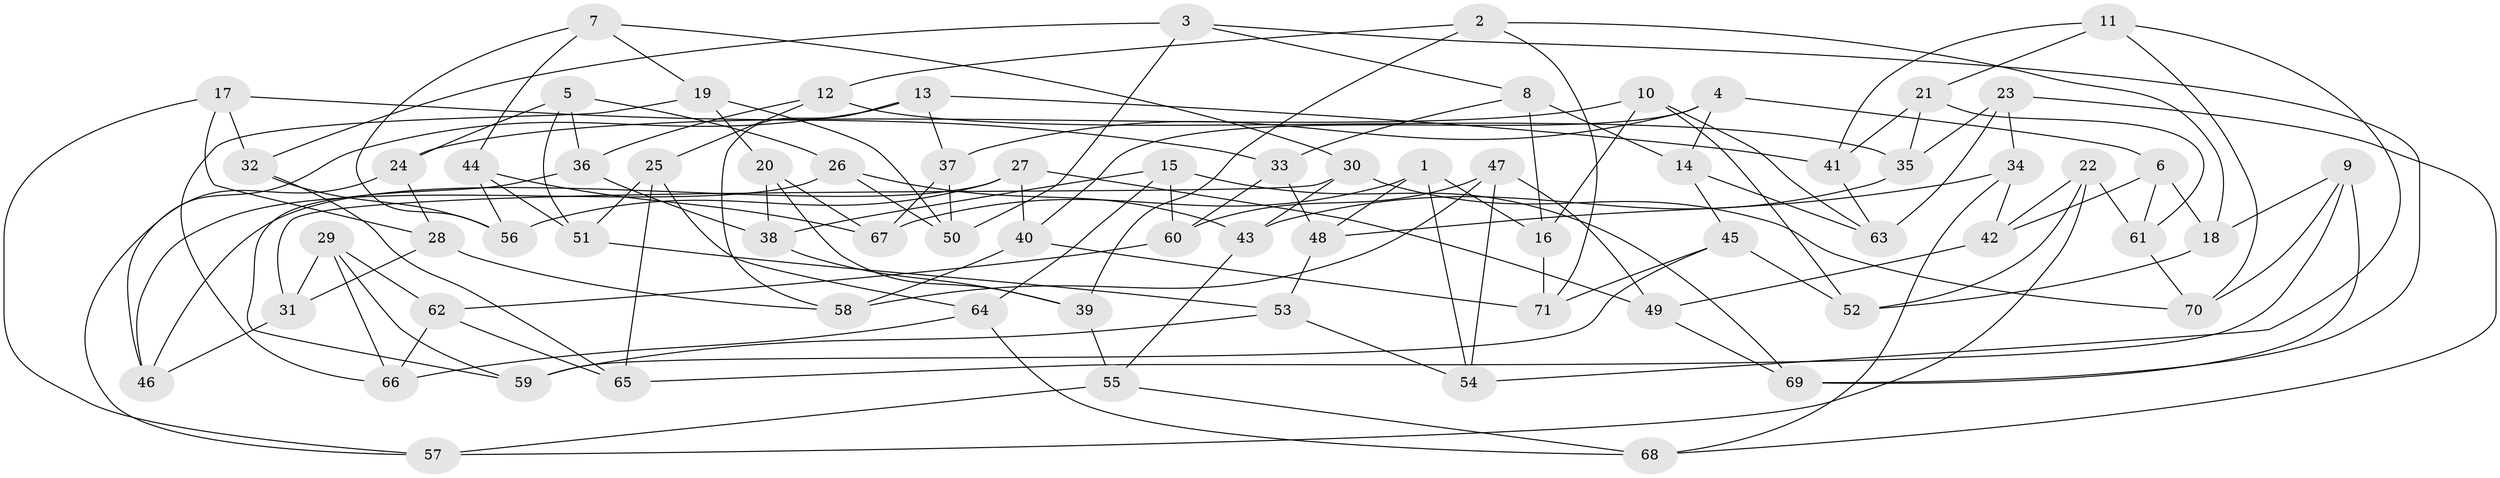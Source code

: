// coarse degree distribution, {6: 0.4883720930232558, 5: 0.16279069767441862, 4: 0.32558139534883723, 3: 0.023255813953488372}
// Generated by graph-tools (version 1.1) at 2025/52/02/27/25 19:52:31]
// undirected, 71 vertices, 142 edges
graph export_dot {
graph [start="1"]
  node [color=gray90,style=filled];
  1;
  2;
  3;
  4;
  5;
  6;
  7;
  8;
  9;
  10;
  11;
  12;
  13;
  14;
  15;
  16;
  17;
  18;
  19;
  20;
  21;
  22;
  23;
  24;
  25;
  26;
  27;
  28;
  29;
  30;
  31;
  32;
  33;
  34;
  35;
  36;
  37;
  38;
  39;
  40;
  41;
  42;
  43;
  44;
  45;
  46;
  47;
  48;
  49;
  50;
  51;
  52;
  53;
  54;
  55;
  56;
  57;
  58;
  59;
  60;
  61;
  62;
  63;
  64;
  65;
  66;
  67;
  68;
  69;
  70;
  71;
  1 -- 48;
  1 -- 54;
  1 -- 16;
  1 -- 67;
  2 -- 18;
  2 -- 71;
  2 -- 39;
  2 -- 12;
  3 -- 69;
  3 -- 50;
  3 -- 32;
  3 -- 8;
  4 -- 40;
  4 -- 6;
  4 -- 14;
  4 -- 37;
  5 -- 26;
  5 -- 51;
  5 -- 36;
  5 -- 24;
  6 -- 42;
  6 -- 61;
  6 -- 18;
  7 -- 44;
  7 -- 19;
  7 -- 56;
  7 -- 30;
  8 -- 14;
  8 -- 33;
  8 -- 16;
  9 -- 18;
  9 -- 69;
  9 -- 70;
  9 -- 65;
  10 -- 63;
  10 -- 16;
  10 -- 24;
  10 -- 52;
  11 -- 54;
  11 -- 21;
  11 -- 41;
  11 -- 70;
  12 -- 36;
  12 -- 35;
  12 -- 25;
  13 -- 37;
  13 -- 58;
  13 -- 46;
  13 -- 41;
  14 -- 63;
  14 -- 45;
  15 -- 60;
  15 -- 69;
  15 -- 38;
  15 -- 64;
  16 -- 71;
  17 -- 57;
  17 -- 32;
  17 -- 28;
  17 -- 33;
  18 -- 52;
  19 -- 66;
  19 -- 50;
  19 -- 20;
  20 -- 39;
  20 -- 38;
  20 -- 67;
  21 -- 41;
  21 -- 35;
  21 -- 61;
  22 -- 52;
  22 -- 57;
  22 -- 42;
  22 -- 61;
  23 -- 63;
  23 -- 35;
  23 -- 68;
  23 -- 34;
  24 -- 57;
  24 -- 28;
  25 -- 51;
  25 -- 65;
  25 -- 64;
  26 -- 46;
  26 -- 50;
  26 -- 43;
  27 -- 40;
  27 -- 56;
  27 -- 46;
  27 -- 49;
  28 -- 31;
  28 -- 58;
  29 -- 59;
  29 -- 66;
  29 -- 31;
  29 -- 62;
  30 -- 31;
  30 -- 70;
  30 -- 43;
  31 -- 46;
  32 -- 56;
  32 -- 65;
  33 -- 48;
  33 -- 60;
  34 -- 68;
  34 -- 42;
  34 -- 48;
  35 -- 43;
  36 -- 38;
  36 -- 59;
  37 -- 50;
  37 -- 67;
  38 -- 39;
  39 -- 55;
  40 -- 58;
  40 -- 71;
  41 -- 63;
  42 -- 49;
  43 -- 55;
  44 -- 67;
  44 -- 56;
  44 -- 51;
  45 -- 52;
  45 -- 59;
  45 -- 71;
  47 -- 58;
  47 -- 60;
  47 -- 54;
  47 -- 49;
  48 -- 53;
  49 -- 69;
  51 -- 53;
  53 -- 54;
  53 -- 59;
  55 -- 57;
  55 -- 68;
  60 -- 62;
  61 -- 70;
  62 -- 65;
  62 -- 66;
  64 -- 66;
  64 -- 68;
}
